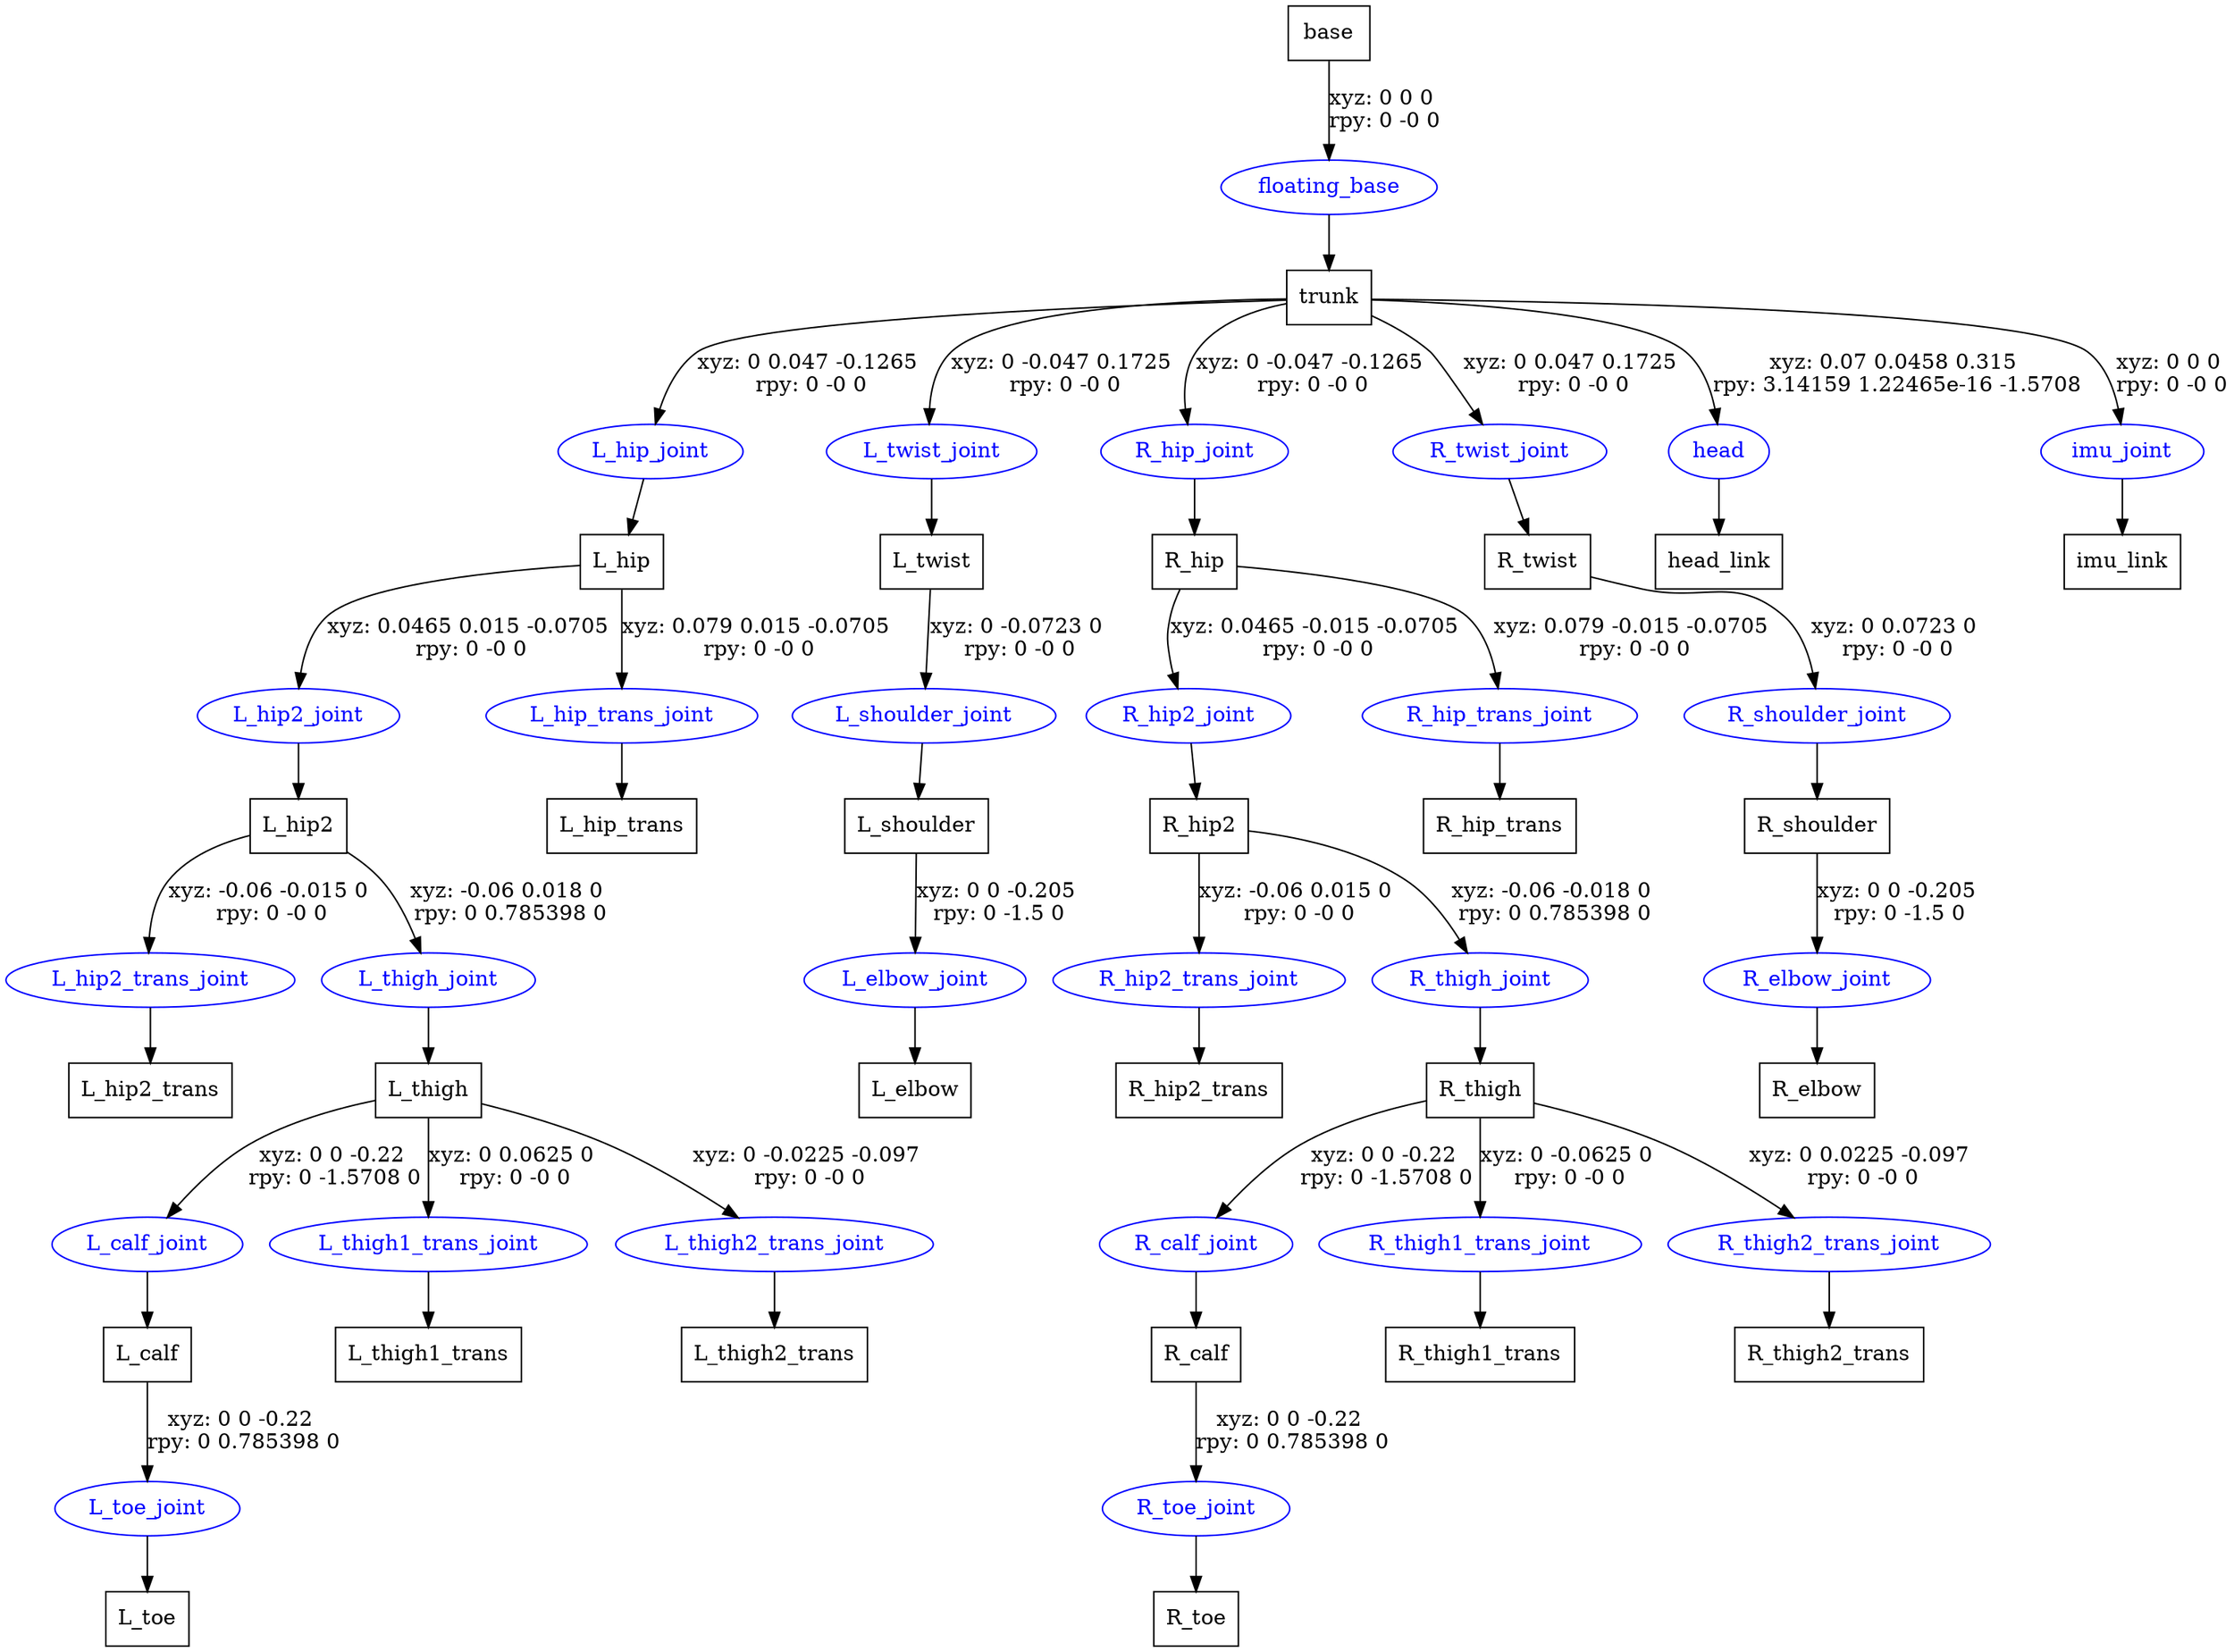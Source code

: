 digraph G {
node [shape=box];
"base" [label="base"];
"trunk" [label="trunk"];
"L_hip" [label="L_hip"];
"L_hip2" [label="L_hip2"];
"L_hip2_trans" [label="L_hip2_trans"];
"L_thigh" [label="L_thigh"];
"L_calf" [label="L_calf"];
"L_toe" [label="L_toe"];
"L_thigh1_trans" [label="L_thigh1_trans"];
"L_thigh2_trans" [label="L_thigh2_trans"];
"L_hip_trans" [label="L_hip_trans"];
"L_twist" [label="L_twist"];
"L_shoulder" [label="L_shoulder"];
"L_elbow" [label="L_elbow"];
"R_hip" [label="R_hip"];
"R_hip2" [label="R_hip2"];
"R_hip2_trans" [label="R_hip2_trans"];
"R_thigh" [label="R_thigh"];
"R_calf" [label="R_calf"];
"R_toe" [label="R_toe"];
"R_thigh1_trans" [label="R_thigh1_trans"];
"R_thigh2_trans" [label="R_thigh2_trans"];
"R_hip_trans" [label="R_hip_trans"];
"R_twist" [label="R_twist"];
"R_shoulder" [label="R_shoulder"];
"R_elbow" [label="R_elbow"];
"head_link" [label="head_link"];
"imu_link" [label="imu_link"];
node [shape=ellipse, color=blue, fontcolor=blue];
"base" -> "floating_base" [label="xyz: 0 0 0 \nrpy: 0 -0 0"]
"floating_base" -> "trunk"
"trunk" -> "L_hip_joint" [label="xyz: 0 0.047 -0.1265 \nrpy: 0 -0 0"]
"L_hip_joint" -> "L_hip"
"L_hip" -> "L_hip2_joint" [label="xyz: 0.0465 0.015 -0.0705 \nrpy: 0 -0 0"]
"L_hip2_joint" -> "L_hip2"
"L_hip2" -> "L_hip2_trans_joint" [label="xyz: -0.06 -0.015 0 \nrpy: 0 -0 0"]
"L_hip2_trans_joint" -> "L_hip2_trans"
"L_hip2" -> "L_thigh_joint" [label="xyz: -0.06 0.018 0 \nrpy: 0 0.785398 0"]
"L_thigh_joint" -> "L_thigh"
"L_thigh" -> "L_calf_joint" [label="xyz: 0 0 -0.22 \nrpy: 0 -1.5708 0"]
"L_calf_joint" -> "L_calf"
"L_calf" -> "L_toe_joint" [label="xyz: 0 0 -0.22 \nrpy: 0 0.785398 0"]
"L_toe_joint" -> "L_toe"
"L_thigh" -> "L_thigh1_trans_joint" [label="xyz: 0 0.0625 0 \nrpy: 0 -0 0"]
"L_thigh1_trans_joint" -> "L_thigh1_trans"
"L_thigh" -> "L_thigh2_trans_joint" [label="xyz: 0 -0.0225 -0.097 \nrpy: 0 -0 0"]
"L_thigh2_trans_joint" -> "L_thigh2_trans"
"L_hip" -> "L_hip_trans_joint" [label="xyz: 0.079 0.015 -0.0705 \nrpy: 0 -0 0"]
"L_hip_trans_joint" -> "L_hip_trans"
"trunk" -> "L_twist_joint" [label="xyz: 0 -0.047 0.1725 \nrpy: 0 -0 0"]
"L_twist_joint" -> "L_twist"
"L_twist" -> "L_shoulder_joint" [label="xyz: 0 -0.0723 0 \nrpy: 0 -0 0"]
"L_shoulder_joint" -> "L_shoulder"
"L_shoulder" -> "L_elbow_joint" [label="xyz: 0 0 -0.205 \nrpy: 0 -1.5 0"]
"L_elbow_joint" -> "L_elbow"
"trunk" -> "R_hip_joint" [label="xyz: 0 -0.047 -0.1265 \nrpy: 0 -0 0"]
"R_hip_joint" -> "R_hip"
"R_hip" -> "R_hip2_joint" [label="xyz: 0.0465 -0.015 -0.0705 \nrpy: 0 -0 0"]
"R_hip2_joint" -> "R_hip2"
"R_hip2" -> "R_hip2_trans_joint" [label="xyz: -0.06 0.015 0 \nrpy: 0 -0 0"]
"R_hip2_trans_joint" -> "R_hip2_trans"
"R_hip2" -> "R_thigh_joint" [label="xyz: -0.06 -0.018 0 \nrpy: 0 0.785398 0"]
"R_thigh_joint" -> "R_thigh"
"R_thigh" -> "R_calf_joint" [label="xyz: 0 0 -0.22 \nrpy: 0 -1.5708 0"]
"R_calf_joint" -> "R_calf"
"R_calf" -> "R_toe_joint" [label="xyz: 0 0 -0.22 \nrpy: 0 0.785398 0"]
"R_toe_joint" -> "R_toe"
"R_thigh" -> "R_thigh1_trans_joint" [label="xyz: 0 -0.0625 0 \nrpy: 0 -0 0"]
"R_thigh1_trans_joint" -> "R_thigh1_trans"
"R_thigh" -> "R_thigh2_trans_joint" [label="xyz: 0 0.0225 -0.097 \nrpy: 0 -0 0"]
"R_thigh2_trans_joint" -> "R_thigh2_trans"
"R_hip" -> "R_hip_trans_joint" [label="xyz: 0.079 -0.015 -0.0705 \nrpy: 0 -0 0"]
"R_hip_trans_joint" -> "R_hip_trans"
"trunk" -> "R_twist_joint" [label="xyz: 0 0.047 0.1725 \nrpy: 0 -0 0"]
"R_twist_joint" -> "R_twist"
"R_twist" -> "R_shoulder_joint" [label="xyz: 0 0.0723 0 \nrpy: 0 -0 0"]
"R_shoulder_joint" -> "R_shoulder"
"R_shoulder" -> "R_elbow_joint" [label="xyz: 0 0 -0.205 \nrpy: 0 -1.5 0"]
"R_elbow_joint" -> "R_elbow"
"trunk" -> "head" [label="xyz: 0.07 0.0458 0.315 \nrpy: 3.14159 1.22465e-16 -1.5708"]
"head" -> "head_link"
"trunk" -> "imu_joint" [label="xyz: 0 0 0 \nrpy: 0 -0 0"]
"imu_joint" -> "imu_link"
}
